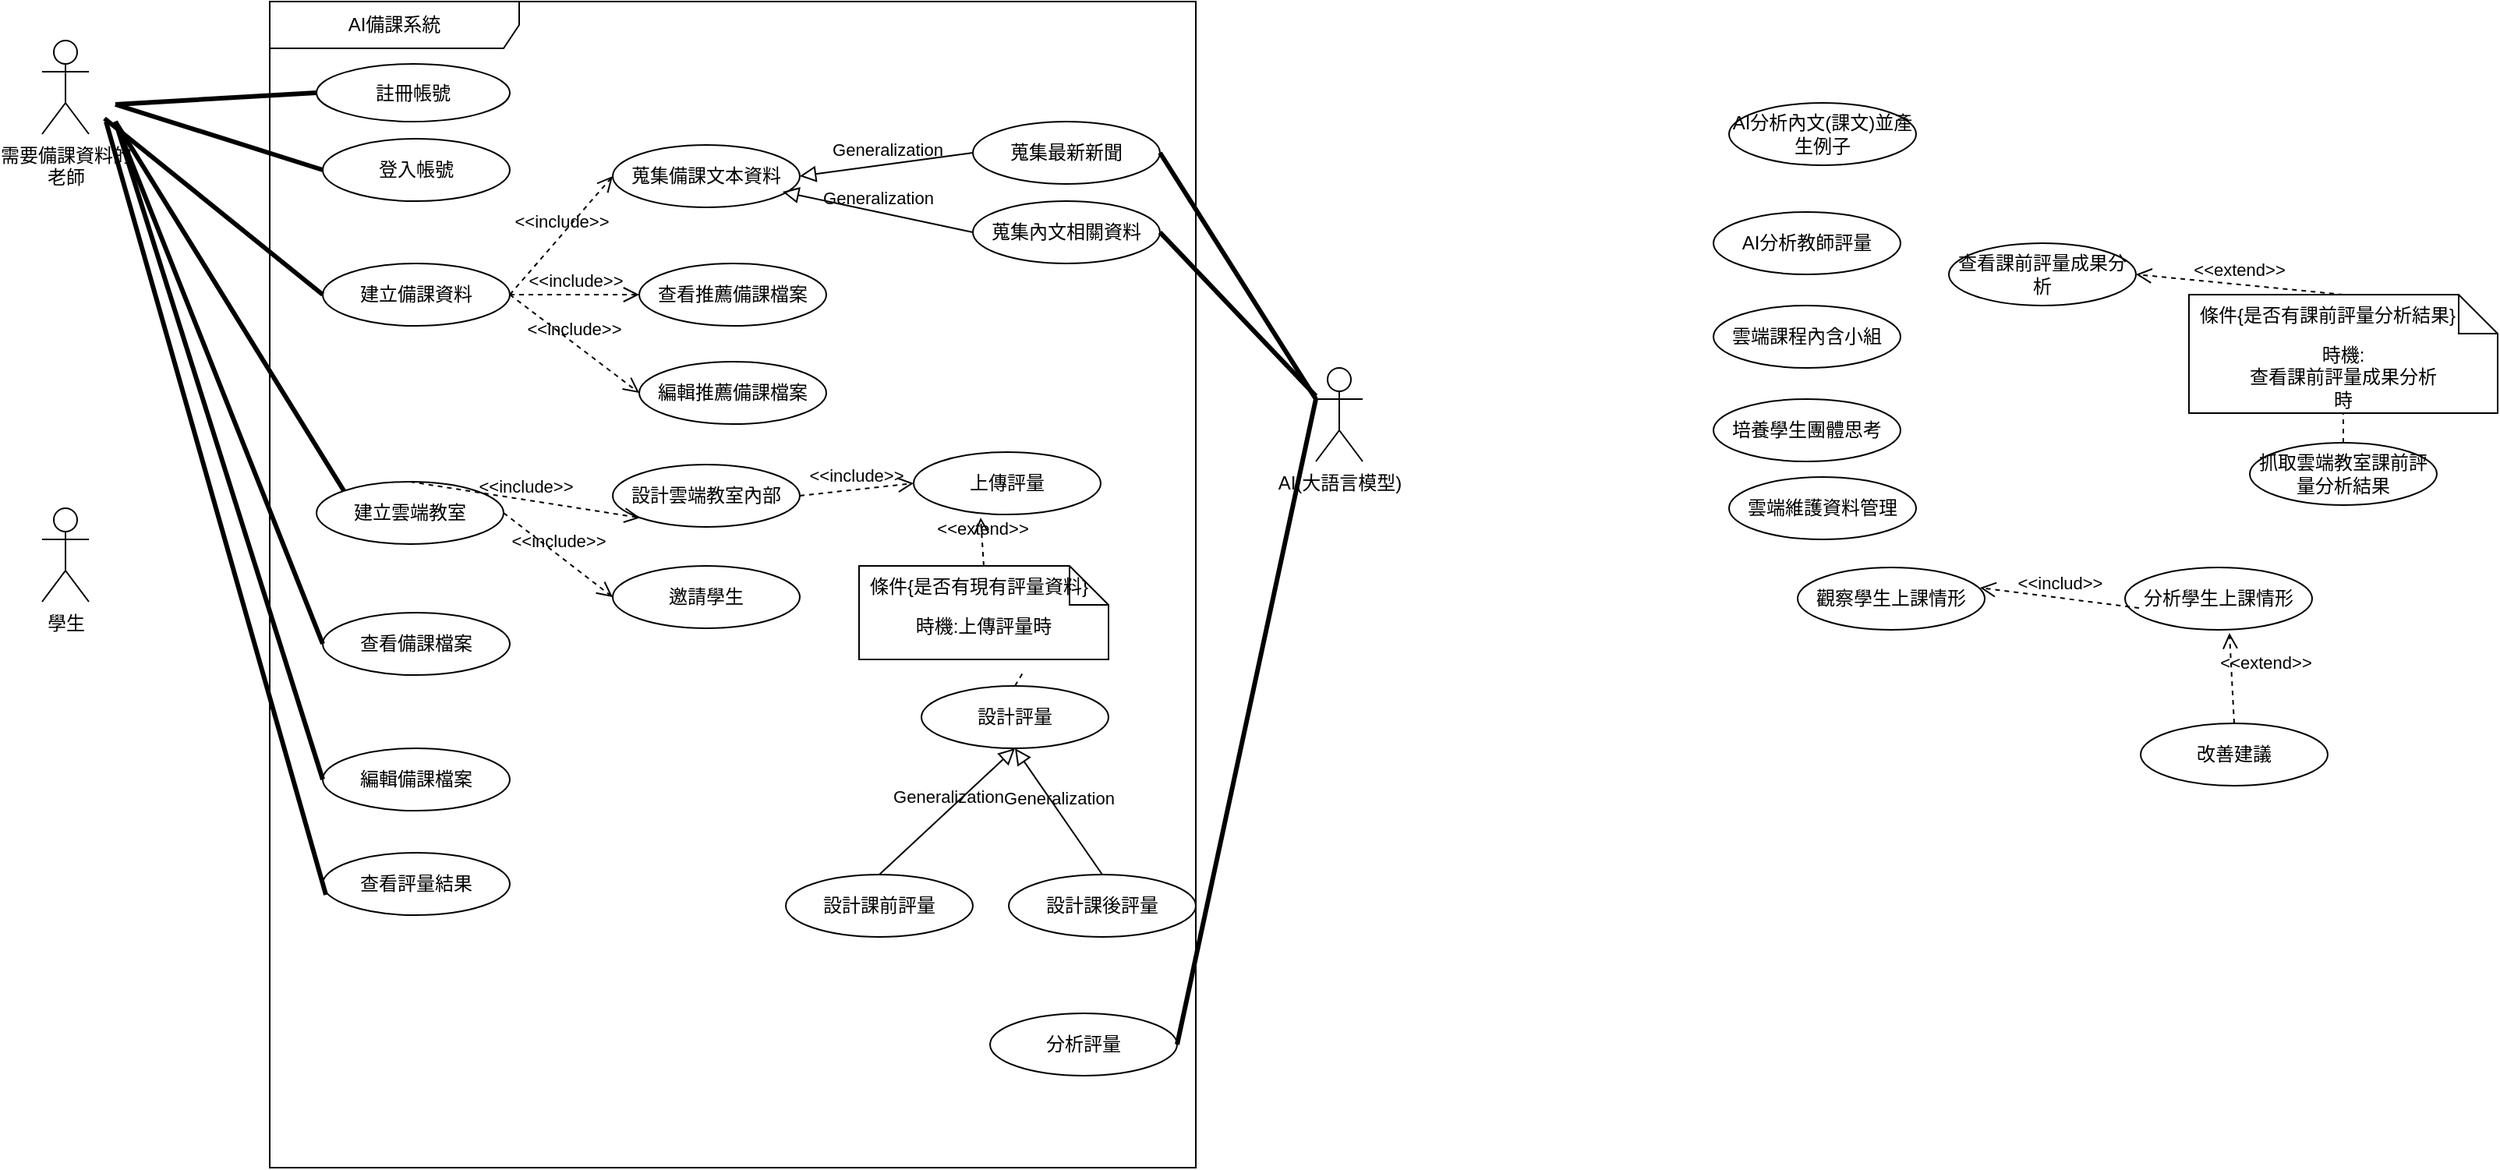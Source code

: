 <mxfile version="25.0.3" pages="2">
  <diagram name="第 1 页" id="czv0dz-GBIxx080b_6wI">
    <mxGraphModel dx="794" dy="1615" grid="1" gridSize="11" guides="1" tooltips="1" connect="1" arrows="1" fold="1" page="1" pageScale="1" pageWidth="827" pageHeight="1169" math="0" shadow="0">
      <root>
        <mxCell id="0" />
        <mxCell id="1" parent="0" />
        <mxCell id="lKGrQ2MK0r0M78TdMLY--1" value="需要備課資料的&lt;div&gt;老師&lt;/div&gt;&lt;div&gt;&lt;br&gt;&lt;/div&gt;" style="shape=umlActor;verticalLabelPosition=bottom;verticalAlign=top;html=1;" parent="1" vertex="1">
          <mxGeometry x="30" y="-360" width="30" height="60" as="geometry" />
        </mxCell>
        <mxCell id="Dm8r0YIzHr2bbyU3Pss4-1" value="AI備課系統" style="shape=umlFrame;whiteSpace=wrap;html=1;pointerEvents=0;recursiveResize=0;container=1;collapsible=0;width=160;" parent="1" vertex="1">
          <mxGeometry x="176" y="-385" width="594" height="748" as="geometry" />
        </mxCell>
        <mxCell id="8fR5_x-3oUHtHIp3af_6-4" value="登入帳號" style="ellipse;html=1;whiteSpace=wrap;" parent="Dm8r0YIzHr2bbyU3Pss4-1" vertex="1">
          <mxGeometry x="34" y="88" width="120" height="40" as="geometry" />
        </mxCell>
        <mxCell id="8fR5_x-3oUHtHIp3af_6-3" value="&lt;div&gt;蒐集備課文本資料&lt;/div&gt;" style="ellipse;html=1;whiteSpace=wrap;" parent="Dm8r0YIzHr2bbyU3Pss4-1" vertex="1">
          <mxGeometry x="220" y="92" width="120" height="40" as="geometry" />
        </mxCell>
        <mxCell id="8fR5_x-3oUHtHIp3af_6-7" value="蒐集最新新聞" style="ellipse;html=1;whiteSpace=wrap;" parent="Dm8r0YIzHr2bbyU3Pss4-1" vertex="1">
          <mxGeometry x="451" y="77" width="120" height="40" as="geometry" />
        </mxCell>
        <mxCell id="8fR5_x-3oUHtHIp3af_6-8" value="蒐集內文相關資料" style="ellipse;html=1;whiteSpace=wrap;" parent="Dm8r0YIzHr2bbyU3Pss4-1" vertex="1">
          <mxGeometry x="451" y="128" width="120" height="40" as="geometry" />
        </mxCell>
        <mxCell id="2" value="註冊帳號" style="ellipse;html=1;whiteSpace=wrap;" parent="Dm8r0YIzHr2bbyU3Pss4-1" vertex="1">
          <mxGeometry x="30" y="40" width="124" height="37" as="geometry" />
        </mxCell>
        <mxCell id="9" value="Generalization" style="endArrow=block;html=1;rounded=0;align=center;verticalAlign=bottom;endFill=0;labelBackgroundColor=none;endSize=8;entryX=1;entryY=0.5;entryDx=0;entryDy=0;exitX=0;exitY=0.5;exitDx=0;exitDy=0;" parent="Dm8r0YIzHr2bbyU3Pss4-1" source="8fR5_x-3oUHtHIp3af_6-7" target="8fR5_x-3oUHtHIp3af_6-3" edge="1">
          <mxGeometry relative="1" as="geometry">
            <mxPoint x="198" y="200" as="sourcePoint" />
            <mxPoint x="203" y="260" as="targetPoint" />
            <Array as="points" />
          </mxGeometry>
        </mxCell>
        <mxCell id="10" value="" style="resizable=0;html=1;align=center;verticalAlign=top;labelBackgroundColor=none;" parent="9" connectable="0" vertex="1">
          <mxGeometry relative="1" as="geometry" />
        </mxCell>
        <mxCell id="11" value="Generalization" style="endArrow=block;html=1;rounded=0;align=center;verticalAlign=bottom;endFill=0;labelBackgroundColor=none;endSize=8;exitX=0;exitY=0.5;exitDx=0;exitDy=0;entryX=0.908;entryY=0.75;entryDx=0;entryDy=0;entryPerimeter=0;" parent="Dm8r0YIzHr2bbyU3Pss4-1" source="8fR5_x-3oUHtHIp3af_6-8" target="8fR5_x-3oUHtHIp3af_6-3" edge="1">
          <mxGeometry relative="1" as="geometry">
            <mxPoint x="261" y="141" as="sourcePoint" />
            <mxPoint x="143" y="209" as="targetPoint" />
            <Array as="points" />
          </mxGeometry>
        </mxCell>
        <mxCell id="12" value="" style="resizable=0;html=1;align=center;verticalAlign=top;labelBackgroundColor=none;" parent="11" connectable="0" vertex="1">
          <mxGeometry relative="1" as="geometry" />
        </mxCell>
        <mxCell id="14" value="建立雲端教室" style="ellipse;html=1;whiteSpace=wrap;" parent="Dm8r0YIzHr2bbyU3Pss4-1" vertex="1">
          <mxGeometry x="30" y="308" width="120" height="40" as="geometry" />
        </mxCell>
        <mxCell id="15" value="邀請學生" style="ellipse;html=1;whiteSpace=wrap;" parent="Dm8r0YIzHr2bbyU3Pss4-1" vertex="1">
          <mxGeometry x="220" y="362" width="120" height="40" as="geometry" />
        </mxCell>
        <mxCell id="16" value="&amp;lt;&amp;lt;include&amp;gt;&amp;gt;" style="endArrow=open;startArrow=none;endFill=0;startFill=0;endSize=8;html=1;verticalAlign=bottom;dashed=1;labelBackgroundColor=none;rounded=0;exitX=1;exitY=0.5;exitDx=0;exitDy=0;entryX=0;entryY=0.5;entryDx=0;entryDy=0;" parent="Dm8r0YIzHr2bbyU3Pss4-1" source="14" target="15" edge="1">
          <mxGeometry width="160" relative="1" as="geometry">
            <mxPoint x="154" y="231" as="sourcePoint" />
            <mxPoint x="272" y="231" as="targetPoint" />
            <mxPoint as="offset" />
          </mxGeometry>
        </mxCell>
        <mxCell id="18" value="建立備課資料" style="ellipse;html=1;whiteSpace=wrap;" parent="Dm8r0YIzHr2bbyU3Pss4-1" vertex="1">
          <mxGeometry x="34" y="168" width="120" height="40" as="geometry" />
        </mxCell>
        <mxCell id="19" value="&amp;lt;&amp;lt;include&amp;gt;&amp;gt;" style="endArrow=open;startArrow=none;endFill=0;startFill=0;endSize=8;html=1;verticalAlign=bottom;dashed=1;labelBackgroundColor=none;rounded=0;exitX=1;exitY=0.5;exitDx=0;exitDy=0;entryX=0;entryY=0.5;entryDx=0;entryDy=0;" parent="Dm8r0YIzHr2bbyU3Pss4-1" source="18" target="8fR5_x-3oUHtHIp3af_6-3" edge="1">
          <mxGeometry width="160" relative="1" as="geometry">
            <mxPoint x="165" y="69.5" as="sourcePoint" />
            <mxPoint x="283" y="69.5" as="targetPoint" />
          </mxGeometry>
        </mxCell>
        <mxCell id="20" value="查看推薦備課檔案" style="ellipse;html=1;whiteSpace=wrap;" parent="Dm8r0YIzHr2bbyU3Pss4-1" vertex="1">
          <mxGeometry x="237" y="168" width="120" height="40" as="geometry" />
        </mxCell>
        <mxCell id="22" value="編輯推薦備課檔案" style="ellipse;html=1;whiteSpace=wrap;" parent="Dm8r0YIzHr2bbyU3Pss4-1" vertex="1">
          <mxGeometry x="237" y="231" width="120" height="40" as="geometry" />
        </mxCell>
        <mxCell id="26" value="&amp;lt;&amp;lt;include&amp;gt;&amp;gt;" style="endArrow=open;startArrow=none;endFill=0;startFill=0;endSize=8;html=1;verticalAlign=bottom;dashed=1;labelBackgroundColor=none;rounded=0;exitX=1;exitY=0.5;exitDx=0;exitDy=0;entryX=0;entryY=0.5;entryDx=0;entryDy=0;" parent="Dm8r0YIzHr2bbyU3Pss4-1" source="18" target="22" edge="1">
          <mxGeometry width="160" relative="1" as="geometry">
            <mxPoint x="110" y="249" as="sourcePoint" />
            <mxPoint x="143" y="209" as="targetPoint" />
          </mxGeometry>
        </mxCell>
        <mxCell id="29" value="&amp;lt;&amp;lt;include&amp;gt;&amp;gt;" style="endArrow=open;startArrow=none;endFill=0;startFill=0;endSize=8;html=1;verticalAlign=bottom;dashed=1;labelBackgroundColor=none;rounded=0;exitX=1;exitY=0.5;exitDx=0;exitDy=0;entryX=0;entryY=0.5;entryDx=0;entryDy=0;" parent="Dm8r0YIzHr2bbyU3Pss4-1" source="18" target="20" edge="1">
          <mxGeometry width="160" relative="1" as="geometry">
            <mxPoint x="88" y="271" as="sourcePoint" />
            <mxPoint x="121" y="231" as="targetPoint" />
          </mxGeometry>
        </mxCell>
        <mxCell id="31" value="查看備課檔案" style="ellipse;html=1;whiteSpace=wrap;" parent="Dm8r0YIzHr2bbyU3Pss4-1" vertex="1">
          <mxGeometry x="34" y="392" width="120" height="40" as="geometry" />
        </mxCell>
        <mxCell id="23" value="設計評量" style="ellipse;html=1;whiteSpace=wrap;" parent="Dm8r0YIzHr2bbyU3Pss4-1" vertex="1">
          <mxGeometry x="418" y="439" width="120" height="40" as="geometry" />
        </mxCell>
        <mxCell id="24" value="設計課前評量" style="ellipse;html=1;whiteSpace=wrap;" parent="Dm8r0YIzHr2bbyU3Pss4-1" vertex="1">
          <mxGeometry x="331" y="560" width="120" height="40" as="geometry" />
        </mxCell>
        <mxCell id="25" value="設計課後評量" style="ellipse;html=1;whiteSpace=wrap;" parent="Dm8r0YIzHr2bbyU3Pss4-1" vertex="1">
          <mxGeometry x="474" y="560" width="120" height="40" as="geometry" />
        </mxCell>
        <mxCell id="35" value="Generalization" style="endArrow=block;html=1;rounded=0;align=center;verticalAlign=bottom;endFill=0;labelBackgroundColor=none;endSize=8;entryX=0.5;entryY=1;entryDx=0;entryDy=0;exitX=0.5;exitY=0;exitDx=0;exitDy=0;" parent="Dm8r0YIzHr2bbyU3Pss4-1" source="25" target="23" edge="1">
          <mxGeometry relative="1" as="geometry">
            <mxPoint x="264" y="484" as="sourcePoint" />
            <mxPoint x="141.96" y="466" as="targetPoint" />
            <Array as="points" />
          </mxGeometry>
        </mxCell>
        <mxCell id="36" value="" style="resizable=0;html=1;align=center;verticalAlign=top;labelBackgroundColor=none;" parent="35" connectable="0" vertex="1">
          <mxGeometry relative="1" as="geometry" />
        </mxCell>
        <mxCell id="37" value="Generalization" style="endArrow=block;html=1;rounded=0;align=center;verticalAlign=bottom;endFill=0;labelBackgroundColor=none;endSize=8;entryX=0.5;entryY=1;entryDx=0;entryDy=0;exitX=0.5;exitY=0;exitDx=0;exitDy=0;" parent="Dm8r0YIzHr2bbyU3Pss4-1" source="24" target="23" edge="1">
          <mxGeometry relative="1" as="geometry">
            <mxPoint x="281" y="505" as="sourcePoint" />
            <mxPoint x="161.96" y="459" as="targetPoint" />
            <Array as="points" />
          </mxGeometry>
        </mxCell>
        <mxCell id="38" value="" style="resizable=0;html=1;align=center;verticalAlign=top;labelBackgroundColor=none;" parent="37" connectable="0" vertex="1">
          <mxGeometry relative="1" as="geometry" />
        </mxCell>
        <mxCell id="ryS176TaE5lFz0hFWM8S-42" value="上傳評量" style="ellipse;html=1;whiteSpace=wrap;" parent="Dm8r0YIzHr2bbyU3Pss4-1" vertex="1">
          <mxGeometry x="413" y="289" width="120" height="40" as="geometry" />
        </mxCell>
        <mxCell id="ryS176TaE5lFz0hFWM8S-53" value="設計雲端教室內部" style="ellipse;html=1;whiteSpace=wrap;" parent="Dm8r0YIzHr2bbyU3Pss4-1" vertex="1">
          <mxGeometry x="220" y="297" width="120" height="40" as="geometry" />
        </mxCell>
        <mxCell id="ryS176TaE5lFz0hFWM8S-56" value="&amp;lt;&amp;lt;include&amp;gt;&amp;gt;" style="endArrow=open;startArrow=none;endFill=0;startFill=0;endSize=8;html=1;verticalAlign=bottom;dashed=1;labelBackgroundColor=none;rounded=0;exitX=0.5;exitY=0;exitDx=0;exitDy=0;entryX=0;entryY=1;entryDx=0;entryDy=0;" parent="Dm8r0YIzHr2bbyU3Pss4-1" source="14" target="ryS176TaE5lFz0hFWM8S-53" edge="1">
          <mxGeometry width="160" relative="1" as="geometry">
            <mxPoint x="153" y="360" as="sourcePoint" />
            <mxPoint x="276" y="423" as="targetPoint" />
            <mxPoint as="offset" />
          </mxGeometry>
        </mxCell>
        <mxCell id="ryS176TaE5lFz0hFWM8S-60" value="" style="endArrow=none;startArrow=none;endFill=0;startFill=0;endSize=8;html=1;verticalAlign=bottom;labelBackgroundColor=none;strokeWidth=3;rounded=0;entryX=0;entryY=0;entryDx=0;entryDy=0;" parent="Dm8r0YIzHr2bbyU3Pss4-1" target="14" edge="1">
          <mxGeometry width="160" relative="1" as="geometry">
            <mxPoint x="-99" y="77" as="sourcePoint" />
            <mxPoint x="63" y="275" as="targetPoint" />
          </mxGeometry>
        </mxCell>
        <mxCell id="ryS176TaE5lFz0hFWM8S-65" value="時機:上傳評量時" style="shape=note2;boundedLbl=1;whiteSpace=wrap;html=1;size=25;verticalAlign=top;align=center;" parent="Dm8r0YIzHr2bbyU3Pss4-1" vertex="1">
          <mxGeometry x="378" y="362" width="160" height="60" as="geometry" />
        </mxCell>
        <mxCell id="ryS176TaE5lFz0hFWM8S-66" value="條件{是否有現有評量資料}" style="resizeWidth=1;part=1;strokeColor=none;fillColor=none;align=left;spacingLeft=5;" parent="ryS176TaE5lFz0hFWM8S-65" vertex="1">
          <mxGeometry width="160" height="25" relative="1" as="geometry" />
        </mxCell>
        <mxCell id="ryS176TaE5lFz0hFWM8S-67" value="" style="endArrow=none;startArrow=none;endFill=0;startFill=0;endSize=8;html=1;verticalAlign=bottom;dashed=1;labelBackgroundColor=none;rounded=0;exitX=0.5;exitY=0;exitDx=0;exitDy=0;" parent="Dm8r0YIzHr2bbyU3Pss4-1" source="23" edge="1">
          <mxGeometry width="160" relative="1" as="geometry">
            <mxPoint x="452" y="343" as="sourcePoint" />
            <mxPoint x="484" y="429" as="targetPoint" />
            <mxPoint as="offset" />
          </mxGeometry>
        </mxCell>
        <mxCell id="ryS176TaE5lFz0hFWM8S-64" value="&amp;lt;&amp;lt;extend&amp;gt;&amp;gt;" style="endArrow=open;startArrow=none;endFill=0;startFill=0;endSize=8;html=1;verticalAlign=bottom;dashed=1;labelBackgroundColor=none;rounded=0;exitX=0.5;exitY=0;exitDx=0;exitDy=0;entryX=0.358;entryY=1.05;entryDx=0;entryDy=0;entryPerimeter=0;" parent="Dm8r0YIzHr2bbyU3Pss4-1" source="ryS176TaE5lFz0hFWM8S-66" target="ryS176TaE5lFz0hFWM8S-42" edge="1">
          <mxGeometry width="160" relative="1" as="geometry">
            <mxPoint x="-142" y="627" as="sourcePoint" />
            <mxPoint x="200.96" y="323" as="targetPoint" />
            <mxPoint as="offset" />
          </mxGeometry>
        </mxCell>
        <mxCell id="ryS176TaE5lFz0hFWM8S-68" value="&amp;lt;&amp;lt;include&amp;gt;&amp;gt;" style="endArrow=open;startArrow=none;endFill=0;startFill=0;endSize=8;html=1;verticalAlign=bottom;dashed=1;labelBackgroundColor=none;rounded=0;exitX=1;exitY=0.5;exitDx=0;exitDy=0;entryX=0;entryY=0.5;entryDx=0;entryDy=0;" parent="Dm8r0YIzHr2bbyU3Pss4-1" source="ryS176TaE5lFz0hFWM8S-53" target="ryS176TaE5lFz0hFWM8S-42" edge="1">
          <mxGeometry width="160" relative="1" as="geometry">
            <mxPoint x="153" y="360" as="sourcePoint" />
            <mxPoint x="276" y="423" as="targetPoint" />
            <mxPoint as="offset" />
          </mxGeometry>
        </mxCell>
        <mxCell id="ryS176TaE5lFz0hFWM8S-69" value="查看評量結果" style="ellipse;html=1;whiteSpace=wrap;" parent="Dm8r0YIzHr2bbyU3Pss4-1" vertex="1">
          <mxGeometry x="34" y="546" width="120" height="40" as="geometry" />
        </mxCell>
        <mxCell id="ryS176TaE5lFz0hFWM8S-71" value="編輯備課檔案" style="ellipse;html=1;whiteSpace=wrap;" parent="Dm8r0YIzHr2bbyU3Pss4-1" vertex="1">
          <mxGeometry x="34" y="479" width="120" height="40" as="geometry" />
        </mxCell>
        <mxCell id="-euwn4MVrjBJuAJiLLKs-41" value="分析評量" style="ellipse;html=1;whiteSpace=wrap;" vertex="1" parent="Dm8r0YIzHr2bbyU3Pss4-1">
          <mxGeometry x="462" y="649" width="120" height="40" as="geometry" />
        </mxCell>
        <mxCell id="Dm8r0YIzHr2bbyU3Pss4-9" value="培養學生團體思考" style="ellipse;html=1;whiteSpace=wrap;" parent="1" vertex="1">
          <mxGeometry x="1102" y="-130" width="120" height="40" as="geometry" />
        </mxCell>
        <mxCell id="Dm8r0YIzHr2bbyU3Pss4-3" value="雲端課程內含小組&lt;span style=&quot;color: rgba(0, 0, 0, 0); font-family: monospace; font-size: 0px; text-align: start; text-wrap: nowrap;&quot;&gt;%3CmxGraphModel%3E%3Croot%3E%3CmxCell%20id%3D%220%22%2F%3E%3CmxCell%20id%3D%221%22%20parent%3D%220%22%2F%3E%3CmxCell%20id%3D%222%22%20value%3D%22%E9%9B%B2%E7%AB%AF%E7%B6%AD%E8%AD%B7%E8%B3%87%E6%96%99%E7%AE%A1%E7%90%86%22%20style%3D%22ellipse%3Bhtml%3D1%3BwhiteSpace%3Dwrap%3B%22%20vertex%3D%221%22%20parent%3D%221%22%3E%3CmxGeometry%20x%3D%22220%22%20y%3D%22-330%22%20width%3D%22120%22%20height%3D%2240%22%20as%3D%22geometry%22%2F%3E%3C%2FmxCell%3E%3C%2Froot%3E%3C%2FmxGraphModel%3E&lt;/span&gt;" style="ellipse;html=1;whiteSpace=wrap;" parent="1" vertex="1">
          <mxGeometry x="1102" y="-190" width="120" height="40" as="geometry" />
        </mxCell>
        <mxCell id="Dm8r0YIzHr2bbyU3Pss4-5" value="AI分析教師評量" style="ellipse;html=1;whiteSpace=wrap;" parent="1" vertex="1">
          <mxGeometry x="1102" y="-250" width="120" height="40" as="geometry" />
        </mxCell>
        <mxCell id="Dm8r0YIzHr2bbyU3Pss4-4" value="AI分析內文(課文)並產生例子" style="ellipse;html=1;whiteSpace=wrap;" parent="1" vertex="1">
          <mxGeometry x="1112" y="-320" width="120" height="40" as="geometry" />
        </mxCell>
        <mxCell id="Dm8r0YIzHr2bbyU3Pss4-2" value="雲端維護資料管理" style="ellipse;html=1;whiteSpace=wrap;" parent="1" vertex="1">
          <mxGeometry x="1112" y="-80" width="120" height="40" as="geometry" />
        </mxCell>
        <mxCell id="8fR5_x-3oUHtHIp3af_6-25" value="" style="endArrow=none;startArrow=none;endFill=0;startFill=0;endSize=8;html=1;verticalAlign=bottom;labelBackgroundColor=none;strokeWidth=3;rounded=0;entryX=0;entryY=0.5;entryDx=0;entryDy=0;" parent="1" target="18" edge="1">
          <mxGeometry width="160" relative="1" as="geometry">
            <mxPoint x="70" y="-310" as="sourcePoint" />
            <mxPoint x="230" y="-310" as="targetPoint" />
          </mxGeometry>
        </mxCell>
        <mxCell id="8fR5_x-3oUHtHIp3af_6-28" value="學生" style="shape=umlActor;verticalLabelPosition=bottom;verticalAlign=top;html=1;" parent="1" vertex="1">
          <mxGeometry x="30" y="-60" width="30" height="60" as="geometry" />
        </mxCell>
        <mxCell id="6" value="" style="endArrow=none;startArrow=none;endFill=0;startFill=0;endSize=8;html=1;verticalAlign=bottom;labelBackgroundColor=none;strokeWidth=3;rounded=0;entryX=0;entryY=0.5;entryDx=0;entryDy=0;" parent="1" target="2" edge="1">
          <mxGeometry width="160" relative="1" as="geometry">
            <mxPoint x="77" y="-319" as="sourcePoint" />
            <mxPoint x="231" y="-190" as="targetPoint" />
          </mxGeometry>
        </mxCell>
        <mxCell id="7" value="" style="endArrow=none;startArrow=none;endFill=0;startFill=0;endSize=8;html=1;verticalAlign=bottom;labelBackgroundColor=none;strokeWidth=3;rounded=0;entryX=0;entryY=0.5;entryDx=0;entryDy=0;" parent="1" target="8fR5_x-3oUHtHIp3af_6-4" edge="1">
          <mxGeometry width="160" relative="1" as="geometry">
            <mxPoint x="77" y="-319" as="sourcePoint" />
            <mxPoint x="242" y="-145" as="targetPoint" />
          </mxGeometry>
        </mxCell>
        <mxCell id="8fR5_x-3oUHtHIp3af_6-2" value="觀察學生上課情形" style="ellipse;html=1;whiteSpace=wrap;" parent="1" vertex="1">
          <mxGeometry x="1156" y="-22" width="120" height="40" as="geometry" />
        </mxCell>
        <mxCell id="8fR5_x-3oUHtHIp3af_6-20" value="分析學生上課情形" style="ellipse;html=1;whiteSpace=wrap;" parent="1" vertex="1">
          <mxGeometry x="1366" y="-22" width="120" height="40" as="geometry" />
        </mxCell>
        <mxCell id="8fR5_x-3oUHtHIp3af_6-21" value="改善建議" style="ellipse;html=1;whiteSpace=wrap;" parent="1" vertex="1">
          <mxGeometry x="1376" y="78" width="120" height="40" as="geometry" />
        </mxCell>
        <mxCell id="8fR5_x-3oUHtHIp3af_6-24" value="&amp;lt;&amp;lt;includ&amp;gt;&amp;gt;" style="endArrow=open;startArrow=none;endFill=0;startFill=0;endSize=8;html=1;verticalAlign=bottom;dashed=1;labelBackgroundColor=none;rounded=0;exitX=0.075;exitY=0.65;exitDx=0;exitDy=0;exitPerimeter=0;entryX=0.975;entryY=0.325;entryDx=0;entryDy=0;entryPerimeter=0;" parent="1" source="8fR5_x-3oUHtHIp3af_6-20" target="8fR5_x-3oUHtHIp3af_6-2" edge="1">
          <mxGeometry width="160" relative="1" as="geometry">
            <mxPoint x="975" y="-12" as="sourcePoint" />
            <mxPoint x="655" y="-105" as="targetPoint" />
          </mxGeometry>
        </mxCell>
        <mxCell id="8fR5_x-3oUHtHIp3af_6-23" value="&amp;lt;&amp;lt;extend&amp;gt;&amp;gt;" style="endArrow=open;startArrow=none;endFill=0;startFill=0;endSize=8;html=1;verticalAlign=bottom;dashed=1;labelBackgroundColor=none;rounded=0;entryX=0.558;entryY=1.05;entryDx=0;entryDy=0;exitX=0.5;exitY=0;exitDx=0;exitDy=0;entryPerimeter=0;" parent="1" source="8fR5_x-3oUHtHIp3af_6-21" target="8fR5_x-3oUHtHIp3af_6-20" edge="1">
          <mxGeometry x="-0.004" y="-22" width="160" relative="1" as="geometry">
            <mxPoint x="795" y="-55" as="sourcePoint" />
            <mxPoint x="898" y="-22" as="targetPoint" />
            <mxPoint as="offset" />
          </mxGeometry>
        </mxCell>
        <mxCell id="34" value="" style="endArrow=none;startArrow=none;endFill=0;startFill=0;endSize=8;html=1;verticalAlign=bottom;labelBackgroundColor=none;strokeWidth=3;rounded=0;entryX=0;entryY=0.5;entryDx=0;entryDy=0;" parent="1" target="31" edge="1">
          <mxGeometry width="160" relative="1" as="geometry">
            <mxPoint x="77" y="-308" as="sourcePoint" />
            <mxPoint x="221" y="-55" as="targetPoint" />
          </mxGeometry>
        </mxCell>
        <mxCell id="ryS176TaE5lFz0hFWM8S-70" value="" style="endArrow=none;startArrow=none;endFill=0;startFill=0;endSize=8;html=1;verticalAlign=bottom;labelBackgroundColor=none;strokeWidth=3;rounded=0;entryX=0.017;entryY=0.675;entryDx=0;entryDy=0;entryPerimeter=0;" parent="1" target="ryS176TaE5lFz0hFWM8S-69" edge="1">
          <mxGeometry width="160" relative="1" as="geometry">
            <mxPoint x="71" y="-308" as="sourcePoint" />
            <mxPoint x="204" y="38" as="targetPoint" />
          </mxGeometry>
        </mxCell>
        <mxCell id="ryS176TaE5lFz0hFWM8S-72" value="" style="endArrow=none;startArrow=none;endFill=0;startFill=0;endSize=8;html=1;verticalAlign=bottom;labelBackgroundColor=none;strokeWidth=3;rounded=0;entryX=0;entryY=0.5;entryDx=0;entryDy=0;" parent="1" target="ryS176TaE5lFz0hFWM8S-71" edge="1">
          <mxGeometry width="160" relative="1" as="geometry">
            <mxPoint x="77" y="-308" as="sourcePoint" />
            <mxPoint x="223.04" y="104" as="targetPoint" />
          </mxGeometry>
        </mxCell>
        <mxCell id="21" value="&lt;div&gt;查看課前評量成果分析&lt;/div&gt;" style="ellipse;html=1;whiteSpace=wrap;" parent="1" vertex="1">
          <mxGeometry x="1253" y="-230" width="120" height="40" as="geometry" />
        </mxCell>
        <mxCell id="ryS176TaE5lFz0hFWM8S-47" value="時機:&lt;div&gt;查看課前評量成果分析&lt;/div&gt;時" style="shape=note2;boundedLbl=1;whiteSpace=wrap;html=1;size=25;verticalAlign=top;align=center;" parent="1" vertex="1">
          <mxGeometry x="1407" y="-197" width="198" height="76" as="geometry" />
        </mxCell>
        <mxCell id="ryS176TaE5lFz0hFWM8S-48" value="條件{是否有課前評量分析結果}" style="resizeWidth=1;part=1;strokeColor=none;fillColor=none;align=left;spacingLeft=5;" parent="ryS176TaE5lFz0hFWM8S-47" vertex="1">
          <mxGeometry width="198" height="25" relative="1" as="geometry" />
        </mxCell>
        <mxCell id="ryS176TaE5lFz0hFWM8S-57" value="抓取雲端教室課前評量分析結果" style="ellipse;html=1;whiteSpace=wrap;" parent="1" vertex="1">
          <mxGeometry x="1446" y="-102" width="120" height="40" as="geometry" />
        </mxCell>
        <mxCell id="ryS176TaE5lFz0hFWM8S-46" value="&amp;lt;&amp;lt;extend&amp;gt;&amp;gt;" style="endArrow=open;startArrow=none;endFill=0;startFill=0;endSize=8;html=1;verticalAlign=bottom;dashed=1;labelBackgroundColor=none;rounded=0;exitX=0.5;exitY=0;exitDx=0;exitDy=0;entryX=1;entryY=0.5;entryDx=0;entryDy=0;" parent="1" source="ryS176TaE5lFz0hFWM8S-48" target="21" edge="1">
          <mxGeometry width="160" relative="1" as="geometry">
            <mxPoint x="186" y="177" as="sourcePoint" />
            <mxPoint x="587" y="-213" as="targetPoint" />
            <mxPoint as="offset" />
          </mxGeometry>
        </mxCell>
        <mxCell id="ryS176TaE5lFz0hFWM8S-58" value="" style="endArrow=none;startArrow=none;endFill=0;startFill=0;endSize=8;html=1;verticalAlign=bottom;dashed=1;labelBackgroundColor=none;rounded=0;entryX=0.5;entryY=1;entryDx=0;entryDy=0;entryPerimeter=0;exitX=0.5;exitY=0;exitDx=0;exitDy=0;" parent="1" source="ryS176TaE5lFz0hFWM8S-57" target="ryS176TaE5lFz0hFWM8S-47" edge="1">
          <mxGeometry width="160" relative="1" as="geometry">
            <mxPoint x="978" y="-121" as="sourcePoint" />
            <mxPoint x="941" y="-46" as="targetPoint" />
            <mxPoint as="offset" />
          </mxGeometry>
        </mxCell>
        <mxCell id="-euwn4MVrjBJuAJiLLKs-38" value="AI(大語言模型)" style="shape=umlActor;verticalLabelPosition=bottom;verticalAlign=top;html=1;" vertex="1" parent="1">
          <mxGeometry x="847" y="-150" width="30" height="60" as="geometry" />
        </mxCell>
        <mxCell id="-euwn4MVrjBJuAJiLLKs-39" value="" style="endArrow=none;startArrow=none;endFill=0;startFill=0;endSize=8;html=1;verticalAlign=bottom;labelBackgroundColor=none;strokeWidth=3;rounded=0;entryX=0;entryY=0.333;entryDx=0;entryDy=0;entryPerimeter=0;exitX=1;exitY=0.5;exitDx=0;exitDy=0;" edge="1" parent="1" source="8fR5_x-3oUHtHIp3af_6-7" target="-euwn4MVrjBJuAJiLLKs-38">
          <mxGeometry width="160" relative="1" as="geometry">
            <mxPoint x="792" y="-264" as="sourcePoint" />
            <mxPoint x="952" y="-264" as="targetPoint" />
          </mxGeometry>
        </mxCell>
        <mxCell id="-euwn4MVrjBJuAJiLLKs-40" value="" style="endArrow=none;startArrow=none;endFill=0;startFill=0;endSize=8;html=1;verticalAlign=bottom;labelBackgroundColor=none;strokeWidth=3;rounded=0;exitX=1;exitY=0.5;exitDx=0;exitDy=0;" edge="1" parent="1" source="8fR5_x-3oUHtHIp3af_6-8">
          <mxGeometry width="160" relative="1" as="geometry">
            <mxPoint x="733" y="-277" as="sourcePoint" />
            <mxPoint x="847" y="-132" as="targetPoint" />
          </mxGeometry>
        </mxCell>
        <mxCell id="-euwn4MVrjBJuAJiLLKs-42" value="" style="endArrow=none;startArrow=none;endFill=0;startFill=0;endSize=8;html=1;verticalAlign=bottom;labelBackgroundColor=none;strokeWidth=3;rounded=0;exitX=1;exitY=0.5;exitDx=0;exitDy=0;entryX=0;entryY=0.333;entryDx=0;entryDy=0;entryPerimeter=0;" edge="1" parent="1" source="-euwn4MVrjBJuAJiLLKs-41" target="-euwn4MVrjBJuAJiLLKs-38">
          <mxGeometry width="160" relative="1" as="geometry">
            <mxPoint x="716" y="-179" as="sourcePoint" />
            <mxPoint x="816" y="-74" as="targetPoint" />
          </mxGeometry>
        </mxCell>
      </root>
    </mxGraphModel>
  </diagram>
  <diagram id="Hlj2Er0pYJk4DCY3eQD_" name="第2頁">
    <mxGraphModel dx="816" dy="306" grid="1" gridSize="10" guides="1" tooltips="1" connect="1" arrows="1" fold="1" page="1" pageScale="1" pageWidth="827" pageHeight="1169" math="0" shadow="0">
      <root>
        <mxCell id="0" />
        <mxCell id="1" parent="0" />
      </root>
    </mxGraphModel>
  </diagram>
</mxfile>
